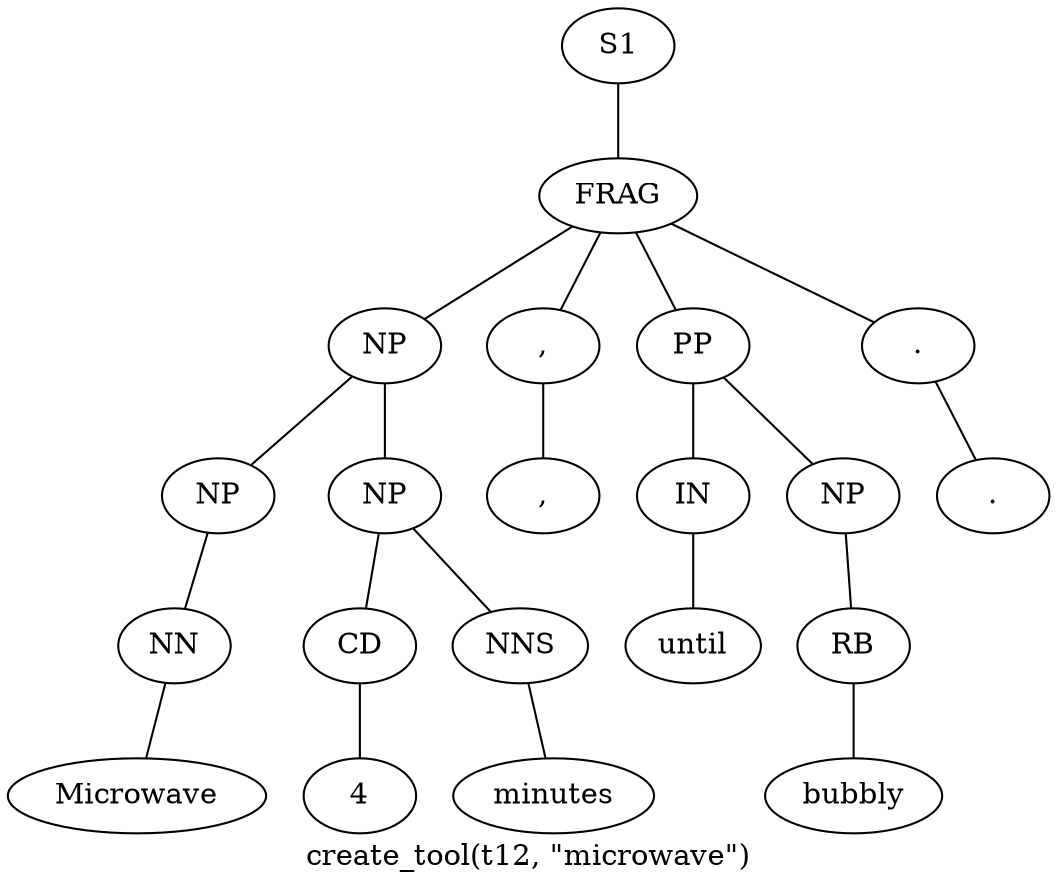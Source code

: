 graph SyntaxGraph {
	label = "create_tool(t12, \"microwave\")";
	Node0 [label="S1"];
	Node1 [label="FRAG"];
	Node2 [label="NP"];
	Node3 [label="NP"];
	Node4 [label="NN"];
	Node5 [label="Microwave"];
	Node6 [label="NP"];
	Node7 [label="CD"];
	Node8 [label="4"];
	Node9 [label="NNS"];
	Node10 [label="minutes"];
	Node11 [label=","];
	Node12 [label=","];
	Node13 [label="PP"];
	Node14 [label="IN"];
	Node15 [label="until"];
	Node16 [label="NP"];
	Node17 [label="RB"];
	Node18 [label="bubbly"];
	Node19 [label="."];
	Node20 [label="."];

	Node0 -- Node1;
	Node1 -- Node2;
	Node1 -- Node11;
	Node1 -- Node13;
	Node1 -- Node19;
	Node2 -- Node3;
	Node2 -- Node6;
	Node3 -- Node4;
	Node4 -- Node5;
	Node6 -- Node7;
	Node6 -- Node9;
	Node7 -- Node8;
	Node9 -- Node10;
	Node11 -- Node12;
	Node13 -- Node14;
	Node13 -- Node16;
	Node14 -- Node15;
	Node16 -- Node17;
	Node17 -- Node18;
	Node19 -- Node20;
}